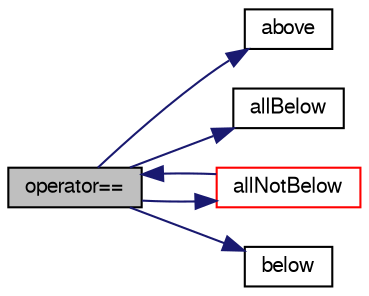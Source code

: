 digraph "operator=="
{
  bgcolor="transparent";
  edge [fontname="FreeSans",fontsize="10",labelfontname="FreeSans",labelfontsize="10"];
  node [fontname="FreeSans",fontsize="10",shape=record];
  rankdir="LR";
  Node5537 [label="operator==",height=0.2,width=0.4,color="black", fillcolor="grey75", style="filled", fontcolor="black"];
  Node5537 -> Node5538 [color="midnightblue",fontsize="10",style="solid",fontname="FreeSans"];
  Node5538 [label="above",height=0.2,width=0.4,color="black",URL="$a26274.html#a553c64427f0c4f6000d961214723c14f"];
  Node5537 -> Node5539 [color="midnightblue",fontsize="10",style="solid",fontname="FreeSans"];
  Node5539 [label="allBelow",height=0.2,width=0.4,color="black",URL="$a26274.html#af16c6bc0ae1fbe7ff943131d8346cda9"];
  Node5537 -> Node5540 [color="midnightblue",fontsize="10",style="solid",fontname="FreeSans"];
  Node5540 [label="allNotBelow",height=0.2,width=0.4,color="red",URL="$a26274.html#a19bad5da060b5dbeb03e500b7f54fa28"];
  Node5540 -> Node5537 [color="midnightblue",fontsize="10",style="solid",fontname="FreeSans"];
  Node5537 -> Node5542 [color="midnightblue",fontsize="10",style="solid",fontname="FreeSans"];
  Node5542 [label="below",height=0.2,width=0.4,color="black",URL="$a26274.html#afd4ae114527b9c925ffff2c2fe1341dd"];
}

